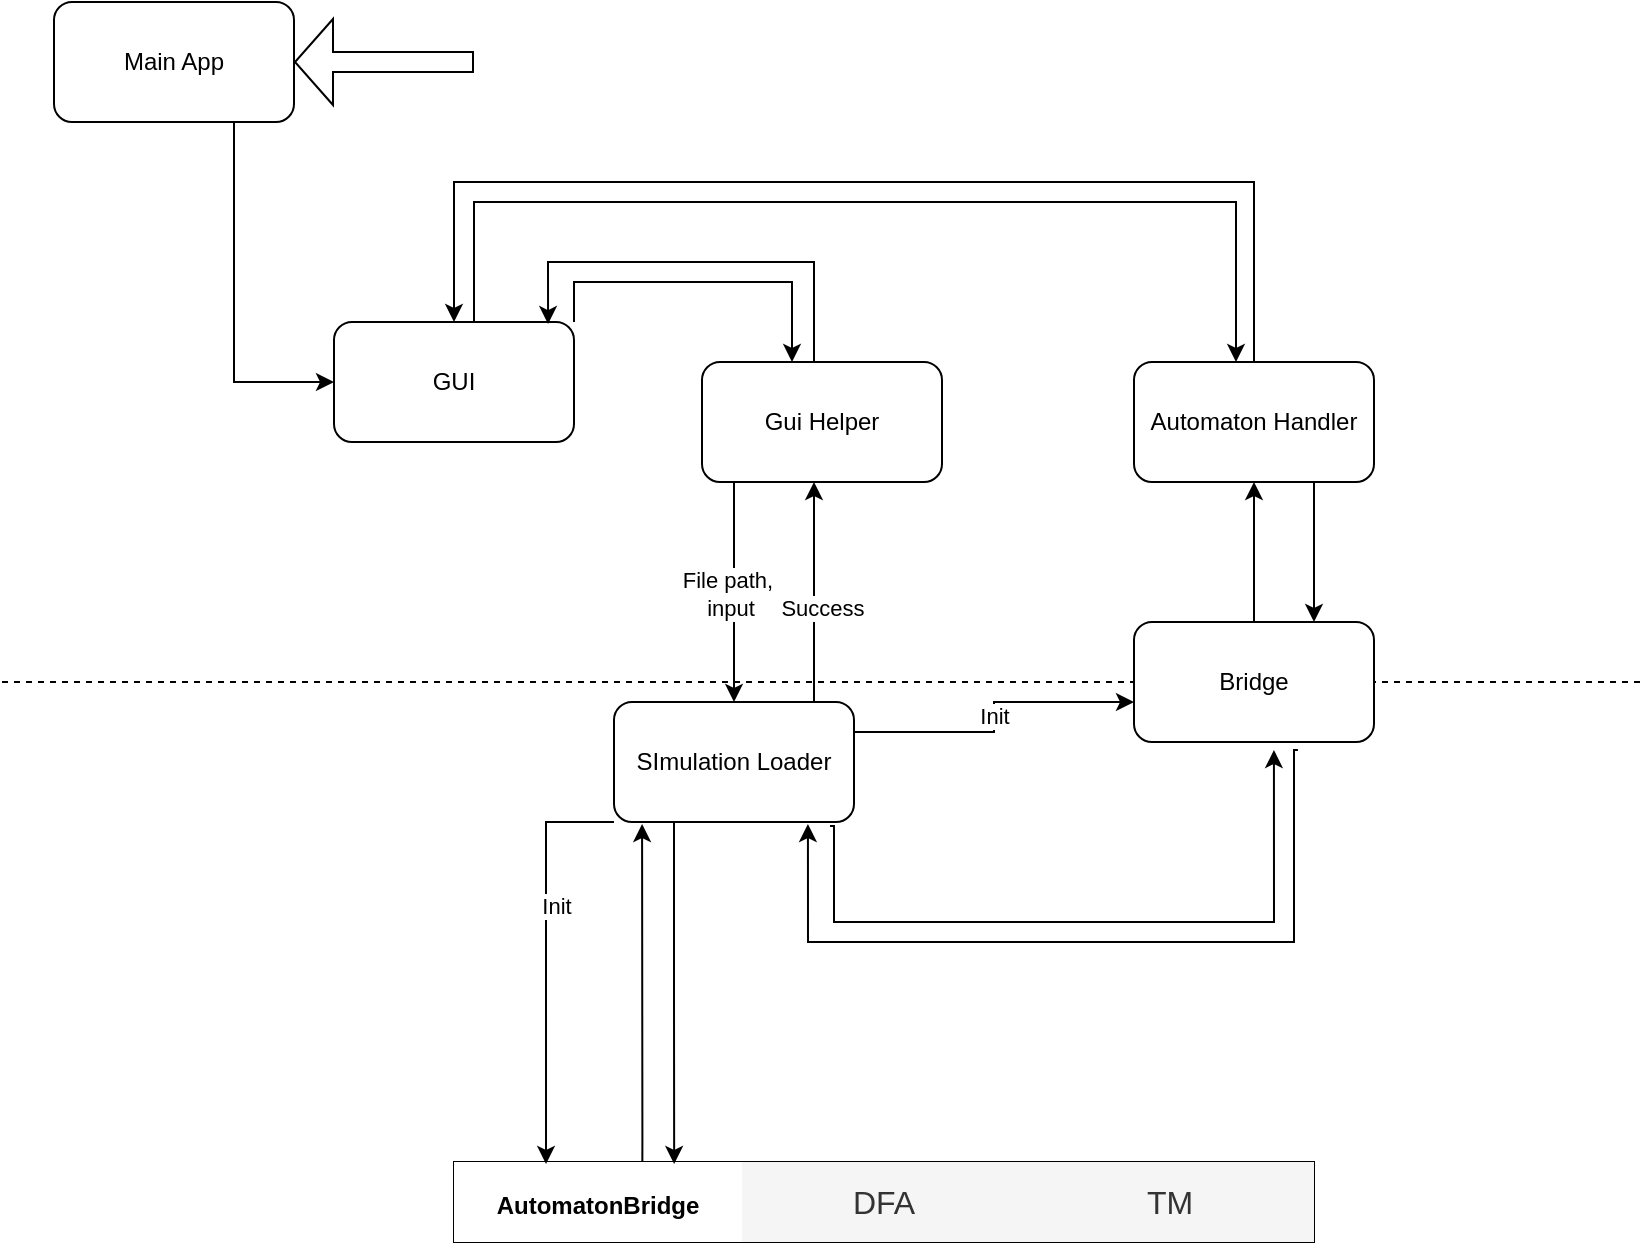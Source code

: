 <mxfile version="25.0.3">
  <diagram name="Seite-1" id="aof9V1836AsT8i5Dau2G">
    <mxGraphModel dx="2049" dy="1037" grid="1" gridSize="10" guides="1" tooltips="1" connect="1" arrows="1" fold="1" page="1" pageScale="1" pageWidth="827" pageHeight="1169" math="0" shadow="0">
      <root>
        <mxCell id="0" />
        <mxCell id="1" parent="0" />
        <mxCell id="u30mcsJb7srmViUrN2Fv-14" style="edgeStyle=orthogonalEdgeStyle;rounded=0;orthogonalLoop=1;jettySize=auto;html=1;exitX=1;exitY=0;exitDx=0;exitDy=0;entryX=0.375;entryY=0;entryDx=0;entryDy=0;entryPerimeter=0;" edge="1" parent="1" source="u30mcsJb7srmViUrN2Fv-10" target="u30mcsJb7srmViUrN2Fv-11">
          <mxGeometry relative="1" as="geometry" />
        </mxCell>
        <mxCell id="u30mcsJb7srmViUrN2Fv-10" value="GUI" style="rounded=1;whiteSpace=wrap;html=1;" vertex="1" parent="1">
          <mxGeometry x="170" y="200" width="120" height="60" as="geometry" />
        </mxCell>
        <mxCell id="u30mcsJb7srmViUrN2Fv-15" style="edgeStyle=orthogonalEdgeStyle;rounded=0;orthogonalLoop=1;jettySize=auto;html=1;exitX=0.5;exitY=0;exitDx=0;exitDy=0;entryX=0.892;entryY=0.017;entryDx=0;entryDy=0;entryPerimeter=0;" edge="1" parent="1" source="u30mcsJb7srmViUrN2Fv-11" target="u30mcsJb7srmViUrN2Fv-10">
          <mxGeometry relative="1" as="geometry">
            <Array as="points">
              <mxPoint x="410" y="220" />
              <mxPoint x="410" y="170" />
              <mxPoint x="277" y="170" />
            </Array>
          </mxGeometry>
        </mxCell>
        <mxCell id="u30mcsJb7srmViUrN2Fv-55" style="edgeStyle=orthogonalEdgeStyle;rounded=0;orthogonalLoop=1;jettySize=auto;html=1;exitX=0.25;exitY=1;exitDx=0;exitDy=0;entryX=0.5;entryY=0;entryDx=0;entryDy=0;" edge="1" parent="1" source="u30mcsJb7srmViUrN2Fv-11" target="u30mcsJb7srmViUrN2Fv-50">
          <mxGeometry relative="1" as="geometry">
            <Array as="points">
              <mxPoint x="370" y="280" />
            </Array>
          </mxGeometry>
        </mxCell>
        <mxCell id="u30mcsJb7srmViUrN2Fv-60" value="&lt;div&gt;File path,&amp;nbsp;&lt;/div&gt;&lt;div&gt;input&lt;/div&gt;" style="edgeLabel;html=1;align=center;verticalAlign=middle;resizable=0;points=[];" vertex="1" connectable="0" parent="u30mcsJb7srmViUrN2Fv-55">
          <mxGeometry x="0.129" y="-2" relative="1" as="geometry">
            <mxPoint as="offset" />
          </mxGeometry>
        </mxCell>
        <mxCell id="u30mcsJb7srmViUrN2Fv-11" value="Gui Helper" style="rounded=1;whiteSpace=wrap;html=1;" vertex="1" parent="1">
          <mxGeometry x="354" y="220" width="120" height="60" as="geometry" />
        </mxCell>
        <mxCell id="u30mcsJb7srmViUrN2Fv-24" style="edgeStyle=orthogonalEdgeStyle;rounded=0;orthogonalLoop=1;jettySize=auto;html=1;exitX=0.75;exitY=1;exitDx=0;exitDy=0;entryX=0.75;entryY=0;entryDx=0;entryDy=0;" edge="1" parent="1" source="u30mcsJb7srmViUrN2Fv-12" target="u30mcsJb7srmViUrN2Fv-21">
          <mxGeometry relative="1" as="geometry" />
        </mxCell>
        <mxCell id="u30mcsJb7srmViUrN2Fv-12" value="Automaton Handler" style="rounded=1;whiteSpace=wrap;html=1;" vertex="1" parent="1">
          <mxGeometry x="570" y="220" width="120" height="60" as="geometry" />
        </mxCell>
        <mxCell id="u30mcsJb7srmViUrN2Fv-18" style="edgeStyle=orthogonalEdgeStyle;rounded=0;orthogonalLoop=1;jettySize=auto;html=1;exitX=0.75;exitY=1;exitDx=0;exitDy=0;entryX=0;entryY=0.5;entryDx=0;entryDy=0;" edge="1" parent="1" source="u30mcsJb7srmViUrN2Fv-13" target="u30mcsJb7srmViUrN2Fv-10">
          <mxGeometry relative="1" as="geometry" />
        </mxCell>
        <mxCell id="u30mcsJb7srmViUrN2Fv-13" value="Main App" style="rounded=1;whiteSpace=wrap;html=1;" vertex="1" parent="1">
          <mxGeometry x="30" y="40" width="120" height="60" as="geometry" />
        </mxCell>
        <mxCell id="u30mcsJb7srmViUrN2Fv-16" style="edgeStyle=orthogonalEdgeStyle;rounded=0;orthogonalLoop=1;jettySize=auto;html=1;exitX=0.5;exitY=0;exitDx=0;exitDy=0;entryX=0.425;entryY=0;entryDx=0;entryDy=0;entryPerimeter=0;" edge="1" parent="1" source="u30mcsJb7srmViUrN2Fv-10" target="u30mcsJb7srmViUrN2Fv-12">
          <mxGeometry relative="1" as="geometry">
            <Array as="points">
              <mxPoint x="240" y="200" />
              <mxPoint x="240" y="140" />
              <mxPoint x="621" y="140" />
            </Array>
          </mxGeometry>
        </mxCell>
        <mxCell id="u30mcsJb7srmViUrN2Fv-17" style="edgeStyle=orthogonalEdgeStyle;rounded=0;orthogonalLoop=1;jettySize=auto;html=1;exitX=0.5;exitY=0;exitDx=0;exitDy=0;entryX=0.5;entryY=0;entryDx=0;entryDy=0;" edge="1" parent="1" source="u30mcsJb7srmViUrN2Fv-12" target="u30mcsJb7srmViUrN2Fv-10">
          <mxGeometry relative="1" as="geometry">
            <mxPoint x="220" y="190" as="targetPoint" />
            <Array as="points">
              <mxPoint x="630" y="130" />
              <mxPoint x="230" y="130" />
            </Array>
          </mxGeometry>
        </mxCell>
        <mxCell id="u30mcsJb7srmViUrN2Fv-19" style="edgeStyle=orthogonalEdgeStyle;rounded=0;orthogonalLoop=1;jettySize=auto;html=1;entryX=0.5;entryY=0;entryDx=0;entryDy=0;" edge="1" parent="1" source="u30mcsJb7srmViUrN2Fv-10" target="u30mcsJb7srmViUrN2Fv-10">
          <mxGeometry relative="1" as="geometry">
            <Array as="points">
              <mxPoint x="230" y="230" />
              <mxPoint x="230" y="230" />
            </Array>
          </mxGeometry>
        </mxCell>
        <mxCell id="u30mcsJb7srmViUrN2Fv-20" value="" style="endArrow=none;dashed=1;html=1;rounded=0;" edge="1" parent="1">
          <mxGeometry width="50" height="50" relative="1" as="geometry">
            <mxPoint x="4" y="380" as="sourcePoint" />
            <mxPoint x="824" y="380" as="targetPoint" />
          </mxGeometry>
        </mxCell>
        <mxCell id="u30mcsJb7srmViUrN2Fv-23" style="edgeStyle=orthogonalEdgeStyle;rounded=0;orthogonalLoop=1;jettySize=auto;html=1;exitX=0.5;exitY=0;exitDx=0;exitDy=0;entryX=0.5;entryY=1;entryDx=0;entryDy=0;" edge="1" parent="1" source="u30mcsJb7srmViUrN2Fv-21" target="u30mcsJb7srmViUrN2Fv-12">
          <mxGeometry relative="1" as="geometry" />
        </mxCell>
        <mxCell id="u30mcsJb7srmViUrN2Fv-21" value="Bridge" style="rounded=1;whiteSpace=wrap;html=1;" vertex="1" parent="1">
          <mxGeometry x="570" y="350" width="120" height="60" as="geometry" />
        </mxCell>
        <mxCell id="u30mcsJb7srmViUrN2Fv-29" value="" style="shape=table;startSize=0;container=1;collapsible=0;childLayout=tableLayout;fontSize=16;" vertex="1" parent="1">
          <mxGeometry x="230" y="620" width="430" height="40" as="geometry" />
        </mxCell>
        <mxCell id="u30mcsJb7srmViUrN2Fv-30" value="" style="shape=tableRow;horizontal=0;startSize=0;swimlaneHead=0;swimlaneBody=0;strokeColor=inherit;top=0;left=0;bottom=0;right=0;collapsible=0;dropTarget=0;fillColor=none;points=[[0,0.5],[1,0.5]];portConstraint=eastwest;fontSize=16;" vertex="1" parent="u30mcsJb7srmViUrN2Fv-29">
          <mxGeometry width="430" height="40" as="geometry" />
        </mxCell>
        <mxCell id="u30mcsJb7srmViUrN2Fv-31" value="&lt;b&gt;&lt;font style=&quot;font-size: 12px;&quot;&gt;AutomatonBridge&lt;/font&gt;&lt;/b&gt;" style="shape=partialRectangle;html=1;whiteSpace=wrap;connectable=0;overflow=hidden;top=0;left=0;bottom=0;right=0;pointerEvents=1;fontSize=16;" vertex="1" parent="u30mcsJb7srmViUrN2Fv-30">
          <mxGeometry width="144" height="40" as="geometry">
            <mxRectangle width="144" height="40" as="alternateBounds" />
          </mxGeometry>
        </mxCell>
        <mxCell id="u30mcsJb7srmViUrN2Fv-32" value="DFA" style="shape=partialRectangle;html=1;whiteSpace=wrap;connectable=0;strokeColor=#666666;overflow=hidden;fillColor=#f5f5f5;top=0;left=0;bottom=0;right=0;pointerEvents=1;fontSize=16;fontColor=#333333;" vertex="1" parent="u30mcsJb7srmViUrN2Fv-30">
          <mxGeometry x="144" width="142" height="40" as="geometry">
            <mxRectangle width="142" height="40" as="alternateBounds" />
          </mxGeometry>
        </mxCell>
        <mxCell id="u30mcsJb7srmViUrN2Fv-33" value="TM" style="shape=partialRectangle;html=1;whiteSpace=wrap;connectable=0;strokeColor=#666666;overflow=hidden;fillColor=#f5f5f5;top=0;left=0;bottom=0;right=0;pointerEvents=1;fontSize=16;fontColor=#333333;" vertex="1" parent="u30mcsJb7srmViUrN2Fv-30">
          <mxGeometry x="286" width="144" height="40" as="geometry">
            <mxRectangle width="144" height="40" as="alternateBounds" />
          </mxGeometry>
        </mxCell>
        <mxCell id="u30mcsJb7srmViUrN2Fv-48" style="edgeStyle=orthogonalEdgeStyle;rounded=0;orthogonalLoop=1;jettySize=auto;html=1;exitX=0.683;exitY=1.067;exitDx=0;exitDy=0;exitPerimeter=0;entryX=0.808;entryY=1.017;entryDx=0;entryDy=0;entryPerimeter=0;" edge="1" parent="1" source="u30mcsJb7srmViUrN2Fv-21" target="u30mcsJb7srmViUrN2Fv-50">
          <mxGeometry relative="1" as="geometry">
            <mxPoint x="410" y="453" as="targetPoint" />
            <Array as="points">
              <mxPoint x="650" y="414" />
              <mxPoint x="650" y="510" />
              <mxPoint x="407" y="510" />
            </Array>
          </mxGeometry>
        </mxCell>
        <mxCell id="u30mcsJb7srmViUrN2Fv-49" style="edgeStyle=orthogonalEdgeStyle;rounded=0;orthogonalLoop=1;jettySize=auto;html=1;exitX=0.9;exitY=1.033;exitDx=0;exitDy=0;entryX=0.583;entryY=1.067;entryDx=0;entryDy=0;entryPerimeter=0;exitPerimeter=0;" edge="1" parent="1" source="u30mcsJb7srmViUrN2Fv-50" target="u30mcsJb7srmViUrN2Fv-21">
          <mxGeometry relative="1" as="geometry">
            <Array as="points">
              <mxPoint x="420" y="452" />
              <mxPoint x="420" y="500" />
              <mxPoint x="640" y="500" />
            </Array>
          </mxGeometry>
        </mxCell>
        <mxCell id="u30mcsJb7srmViUrN2Fv-64" style="edgeStyle=orthogonalEdgeStyle;rounded=0;orthogonalLoop=1;jettySize=auto;html=1;exitX=0.25;exitY=1;exitDx=0;exitDy=0;entryX=0.256;entryY=0.025;entryDx=0;entryDy=0;entryPerimeter=0;" edge="1" parent="1" source="u30mcsJb7srmViUrN2Fv-50" target="u30mcsJb7srmViUrN2Fv-30">
          <mxGeometry relative="1" as="geometry">
            <mxPoint x="340" y="610" as="targetPoint" />
          </mxGeometry>
        </mxCell>
        <mxCell id="u30mcsJb7srmViUrN2Fv-66" style="edgeStyle=orthogonalEdgeStyle;rounded=0;orthogonalLoop=1;jettySize=auto;html=1;exitX=1;exitY=0.25;exitDx=0;exitDy=0;" edge="1" parent="1" source="u30mcsJb7srmViUrN2Fv-50" target="u30mcsJb7srmViUrN2Fv-21">
          <mxGeometry relative="1" as="geometry">
            <Array as="points">
              <mxPoint x="500" y="405" />
              <mxPoint x="500" y="390" />
            </Array>
          </mxGeometry>
        </mxCell>
        <mxCell id="u30mcsJb7srmViUrN2Fv-67" value="Init" style="edgeLabel;html=1;align=center;verticalAlign=middle;resizable=0;points=[];" vertex="1" connectable="0" parent="u30mcsJb7srmViUrN2Fv-66">
          <mxGeometry x="0.006" relative="1" as="geometry">
            <mxPoint as="offset" />
          </mxGeometry>
        </mxCell>
        <mxCell id="u30mcsJb7srmViUrN2Fv-50" value="SImulation Loader" style="rounded=1;whiteSpace=wrap;html=1;" vertex="1" parent="1">
          <mxGeometry x="310" y="390" width="120" height="60" as="geometry" />
        </mxCell>
        <mxCell id="u30mcsJb7srmViUrN2Fv-51" style="edgeStyle=orthogonalEdgeStyle;rounded=0;orthogonalLoop=1;jettySize=auto;html=1;exitX=0;exitY=1;exitDx=0;exitDy=0;entryX=0.107;entryY=0.025;entryDx=0;entryDy=0;entryPerimeter=0;" edge="1" parent="1" source="u30mcsJb7srmViUrN2Fv-50" target="u30mcsJb7srmViUrN2Fv-30">
          <mxGeometry relative="1" as="geometry">
            <Array as="points">
              <mxPoint x="276" y="450" />
            </Array>
          </mxGeometry>
        </mxCell>
        <mxCell id="u30mcsJb7srmViUrN2Fv-54" value="Init" style="edgeLabel;html=1;align=center;verticalAlign=middle;resizable=0;points=[];" vertex="1" connectable="0" parent="u30mcsJb7srmViUrN2Fv-51">
          <mxGeometry x="-0.259" y="5" relative="1" as="geometry">
            <mxPoint as="offset" />
          </mxGeometry>
        </mxCell>
        <mxCell id="u30mcsJb7srmViUrN2Fv-56" style="edgeStyle=orthogonalEdgeStyle;rounded=0;orthogonalLoop=1;jettySize=auto;html=1;exitX=0.75;exitY=0;exitDx=0;exitDy=0;" edge="1" parent="1" source="u30mcsJb7srmViUrN2Fv-50">
          <mxGeometry relative="1" as="geometry">
            <mxPoint x="410" y="280" as="targetPoint" />
            <Array as="points">
              <mxPoint x="410" y="390" />
            </Array>
          </mxGeometry>
        </mxCell>
        <mxCell id="u30mcsJb7srmViUrN2Fv-58" value="Success" style="edgeLabel;html=1;align=center;verticalAlign=middle;resizable=0;points=[];" vertex="1" connectable="0" parent="u30mcsJb7srmViUrN2Fv-56">
          <mxGeometry x="-0.053" y="-4" relative="1" as="geometry">
            <mxPoint as="offset" />
          </mxGeometry>
        </mxCell>
        <mxCell id="u30mcsJb7srmViUrN2Fv-61" value="" style="shape=flexArrow;endArrow=classic;html=1;rounded=0;entryX=1;entryY=0.5;entryDx=0;entryDy=0;endWidth=32;endSize=6;" edge="1" parent="1" target="u30mcsJb7srmViUrN2Fv-13">
          <mxGeometry width="50" height="50" relative="1" as="geometry">
            <mxPoint x="240" y="70" as="sourcePoint" />
            <mxPoint x="404" y="70" as="targetPoint" />
          </mxGeometry>
        </mxCell>
        <mxCell id="u30mcsJb7srmViUrN2Fv-65" style="edgeStyle=orthogonalEdgeStyle;rounded=0;orthogonalLoop=1;jettySize=auto;html=1;exitX=0.219;exitY=-0.003;exitDx=0;exitDy=0;entryX=0.117;entryY=1.017;entryDx=0;entryDy=0;entryPerimeter=0;exitPerimeter=0;" edge="1" parent="1" source="u30mcsJb7srmViUrN2Fv-30" target="u30mcsJb7srmViUrN2Fv-50">
          <mxGeometry relative="1" as="geometry">
            <Array as="points">
              <mxPoint x="324" y="610" />
              <mxPoint x="324" y="610" />
            </Array>
          </mxGeometry>
        </mxCell>
      </root>
    </mxGraphModel>
  </diagram>
</mxfile>
